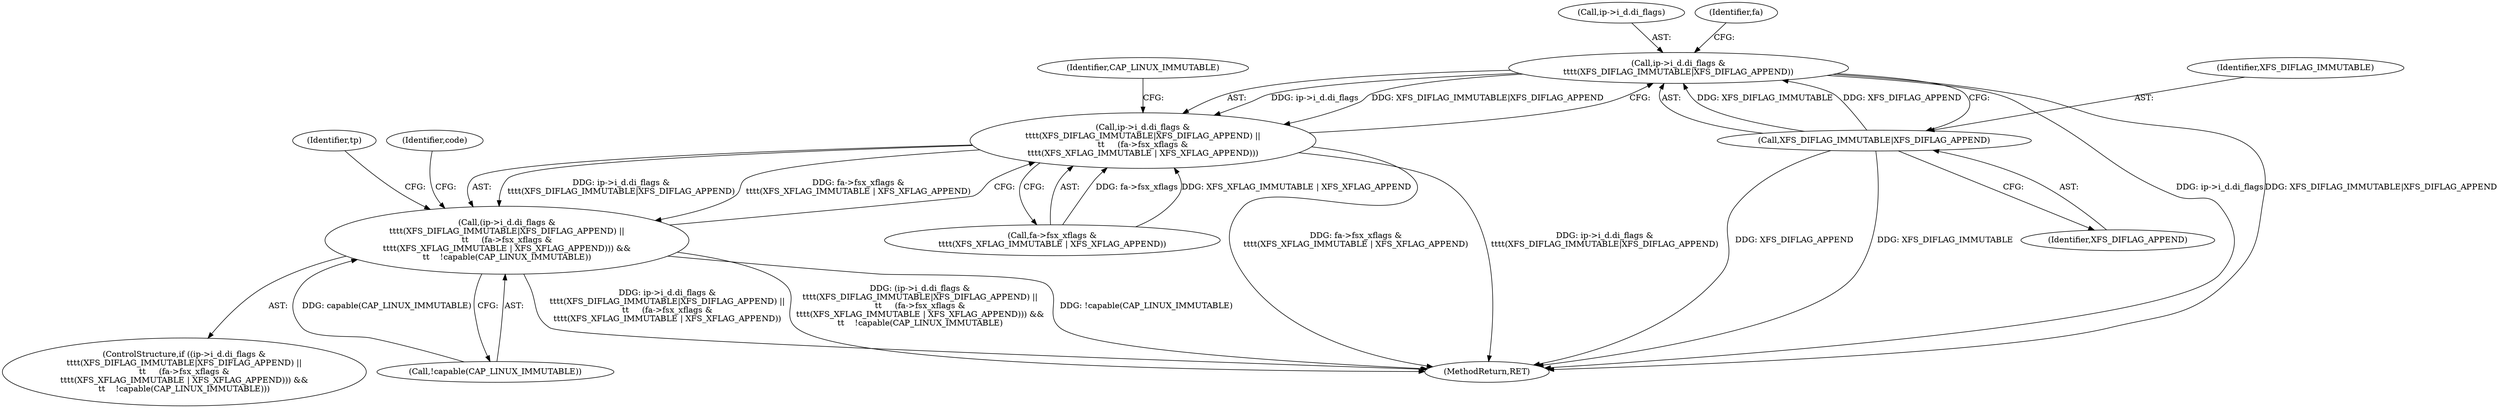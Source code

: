 digraph "0_linux_23adbe12ef7d3d4195e80800ab36b37bee28cd03_4@pointer" {
"1000506" [label="(Call,ip->i_d.di_flags &\n\t\t\t\t(XFS_DIFLAG_IMMUTABLE|XFS_DIFLAG_APPEND))"];
"1000512" [label="(Call,XFS_DIFLAG_IMMUTABLE|XFS_DIFLAG_APPEND)"];
"1000505" [label="(Call,ip->i_d.di_flags &\n\t\t\t\t(XFS_DIFLAG_IMMUTABLE|XFS_DIFLAG_APPEND) ||\n\t\t     (fa->fsx_xflags &\n\t\t\t\t(XFS_XFLAG_IMMUTABLE | XFS_XFLAG_APPEND)))"];
"1000504" [label="(Call,(ip->i_d.di_flags &\n\t\t\t\t(XFS_DIFLAG_IMMUTABLE|XFS_DIFLAG_APPEND) ||\n\t\t     (fa->fsx_xflags &\n\t\t\t\t(XFS_XFLAG_IMMUTABLE | XFS_XFLAG_APPEND))) &&\n\t\t    !capable(CAP_LINUX_IMMUTABLE))"];
"1000503" [label="(ControlStructure,if ((ip->i_d.di_flags &\n\t\t\t\t(XFS_DIFLAG_IMMUTABLE|XFS_DIFLAG_APPEND) ||\n\t\t     (fa->fsx_xflags &\n\t\t\t\t(XFS_XFLAG_IMMUTABLE | XFS_XFLAG_APPEND))) &&\n\t\t    !capable(CAP_LINUX_IMMUTABLE)))"];
"1000506" [label="(Call,ip->i_d.di_flags &\n\t\t\t\t(XFS_DIFLAG_IMMUTABLE|XFS_DIFLAG_APPEND))"];
"1000507" [label="(Call,ip->i_d.di_flags)"];
"1000532" [label="(Identifier,tp)"];
"1000527" [label="(Identifier,code)"];
"1000522" [label="(Call,!capable(CAP_LINUX_IMMUTABLE))"];
"1000687" [label="(MethodReturn,RET)"];
"1000514" [label="(Identifier,XFS_DIFLAG_APPEND)"];
"1000513" [label="(Identifier,XFS_DIFLAG_IMMUTABLE)"];
"1000524" [label="(Identifier,CAP_LINUX_IMMUTABLE)"];
"1000517" [label="(Identifier,fa)"];
"1000512" [label="(Call,XFS_DIFLAG_IMMUTABLE|XFS_DIFLAG_APPEND)"];
"1000504" [label="(Call,(ip->i_d.di_flags &\n\t\t\t\t(XFS_DIFLAG_IMMUTABLE|XFS_DIFLAG_APPEND) ||\n\t\t     (fa->fsx_xflags &\n\t\t\t\t(XFS_XFLAG_IMMUTABLE | XFS_XFLAG_APPEND))) &&\n\t\t    !capable(CAP_LINUX_IMMUTABLE))"];
"1000515" [label="(Call,fa->fsx_xflags &\n\t\t\t\t(XFS_XFLAG_IMMUTABLE | XFS_XFLAG_APPEND))"];
"1000505" [label="(Call,ip->i_d.di_flags &\n\t\t\t\t(XFS_DIFLAG_IMMUTABLE|XFS_DIFLAG_APPEND) ||\n\t\t     (fa->fsx_xflags &\n\t\t\t\t(XFS_XFLAG_IMMUTABLE | XFS_XFLAG_APPEND)))"];
"1000506" -> "1000505"  [label="AST: "];
"1000506" -> "1000512"  [label="CFG: "];
"1000507" -> "1000506"  [label="AST: "];
"1000512" -> "1000506"  [label="AST: "];
"1000517" -> "1000506"  [label="CFG: "];
"1000505" -> "1000506"  [label="CFG: "];
"1000506" -> "1000687"  [label="DDG: ip->i_d.di_flags"];
"1000506" -> "1000687"  [label="DDG: XFS_DIFLAG_IMMUTABLE|XFS_DIFLAG_APPEND"];
"1000506" -> "1000505"  [label="DDG: ip->i_d.di_flags"];
"1000506" -> "1000505"  [label="DDG: XFS_DIFLAG_IMMUTABLE|XFS_DIFLAG_APPEND"];
"1000512" -> "1000506"  [label="DDG: XFS_DIFLAG_IMMUTABLE"];
"1000512" -> "1000506"  [label="DDG: XFS_DIFLAG_APPEND"];
"1000512" -> "1000514"  [label="CFG: "];
"1000513" -> "1000512"  [label="AST: "];
"1000514" -> "1000512"  [label="AST: "];
"1000512" -> "1000687"  [label="DDG: XFS_DIFLAG_IMMUTABLE"];
"1000512" -> "1000687"  [label="DDG: XFS_DIFLAG_APPEND"];
"1000505" -> "1000504"  [label="AST: "];
"1000505" -> "1000515"  [label="CFG: "];
"1000515" -> "1000505"  [label="AST: "];
"1000524" -> "1000505"  [label="CFG: "];
"1000504" -> "1000505"  [label="CFG: "];
"1000505" -> "1000687"  [label="DDG: ip->i_d.di_flags &\n\t\t\t\t(XFS_DIFLAG_IMMUTABLE|XFS_DIFLAG_APPEND)"];
"1000505" -> "1000687"  [label="DDG: fa->fsx_xflags &\n\t\t\t\t(XFS_XFLAG_IMMUTABLE | XFS_XFLAG_APPEND)"];
"1000505" -> "1000504"  [label="DDG: ip->i_d.di_flags &\n\t\t\t\t(XFS_DIFLAG_IMMUTABLE|XFS_DIFLAG_APPEND)"];
"1000505" -> "1000504"  [label="DDG: fa->fsx_xflags &\n\t\t\t\t(XFS_XFLAG_IMMUTABLE | XFS_XFLAG_APPEND)"];
"1000515" -> "1000505"  [label="DDG: fa->fsx_xflags"];
"1000515" -> "1000505"  [label="DDG: XFS_XFLAG_IMMUTABLE | XFS_XFLAG_APPEND"];
"1000504" -> "1000503"  [label="AST: "];
"1000504" -> "1000522"  [label="CFG: "];
"1000522" -> "1000504"  [label="AST: "];
"1000527" -> "1000504"  [label="CFG: "];
"1000532" -> "1000504"  [label="CFG: "];
"1000504" -> "1000687"  [label="DDG: !capable(CAP_LINUX_IMMUTABLE)"];
"1000504" -> "1000687"  [label="DDG: ip->i_d.di_flags &\n\t\t\t\t(XFS_DIFLAG_IMMUTABLE|XFS_DIFLAG_APPEND) ||\n\t\t     (fa->fsx_xflags &\n\t\t\t\t(XFS_XFLAG_IMMUTABLE | XFS_XFLAG_APPEND))"];
"1000504" -> "1000687"  [label="DDG: (ip->i_d.di_flags &\n\t\t\t\t(XFS_DIFLAG_IMMUTABLE|XFS_DIFLAG_APPEND) ||\n\t\t     (fa->fsx_xflags &\n\t\t\t\t(XFS_XFLAG_IMMUTABLE | XFS_XFLAG_APPEND))) &&\n\t\t    !capable(CAP_LINUX_IMMUTABLE)"];
"1000522" -> "1000504"  [label="DDG: capable(CAP_LINUX_IMMUTABLE)"];
}
